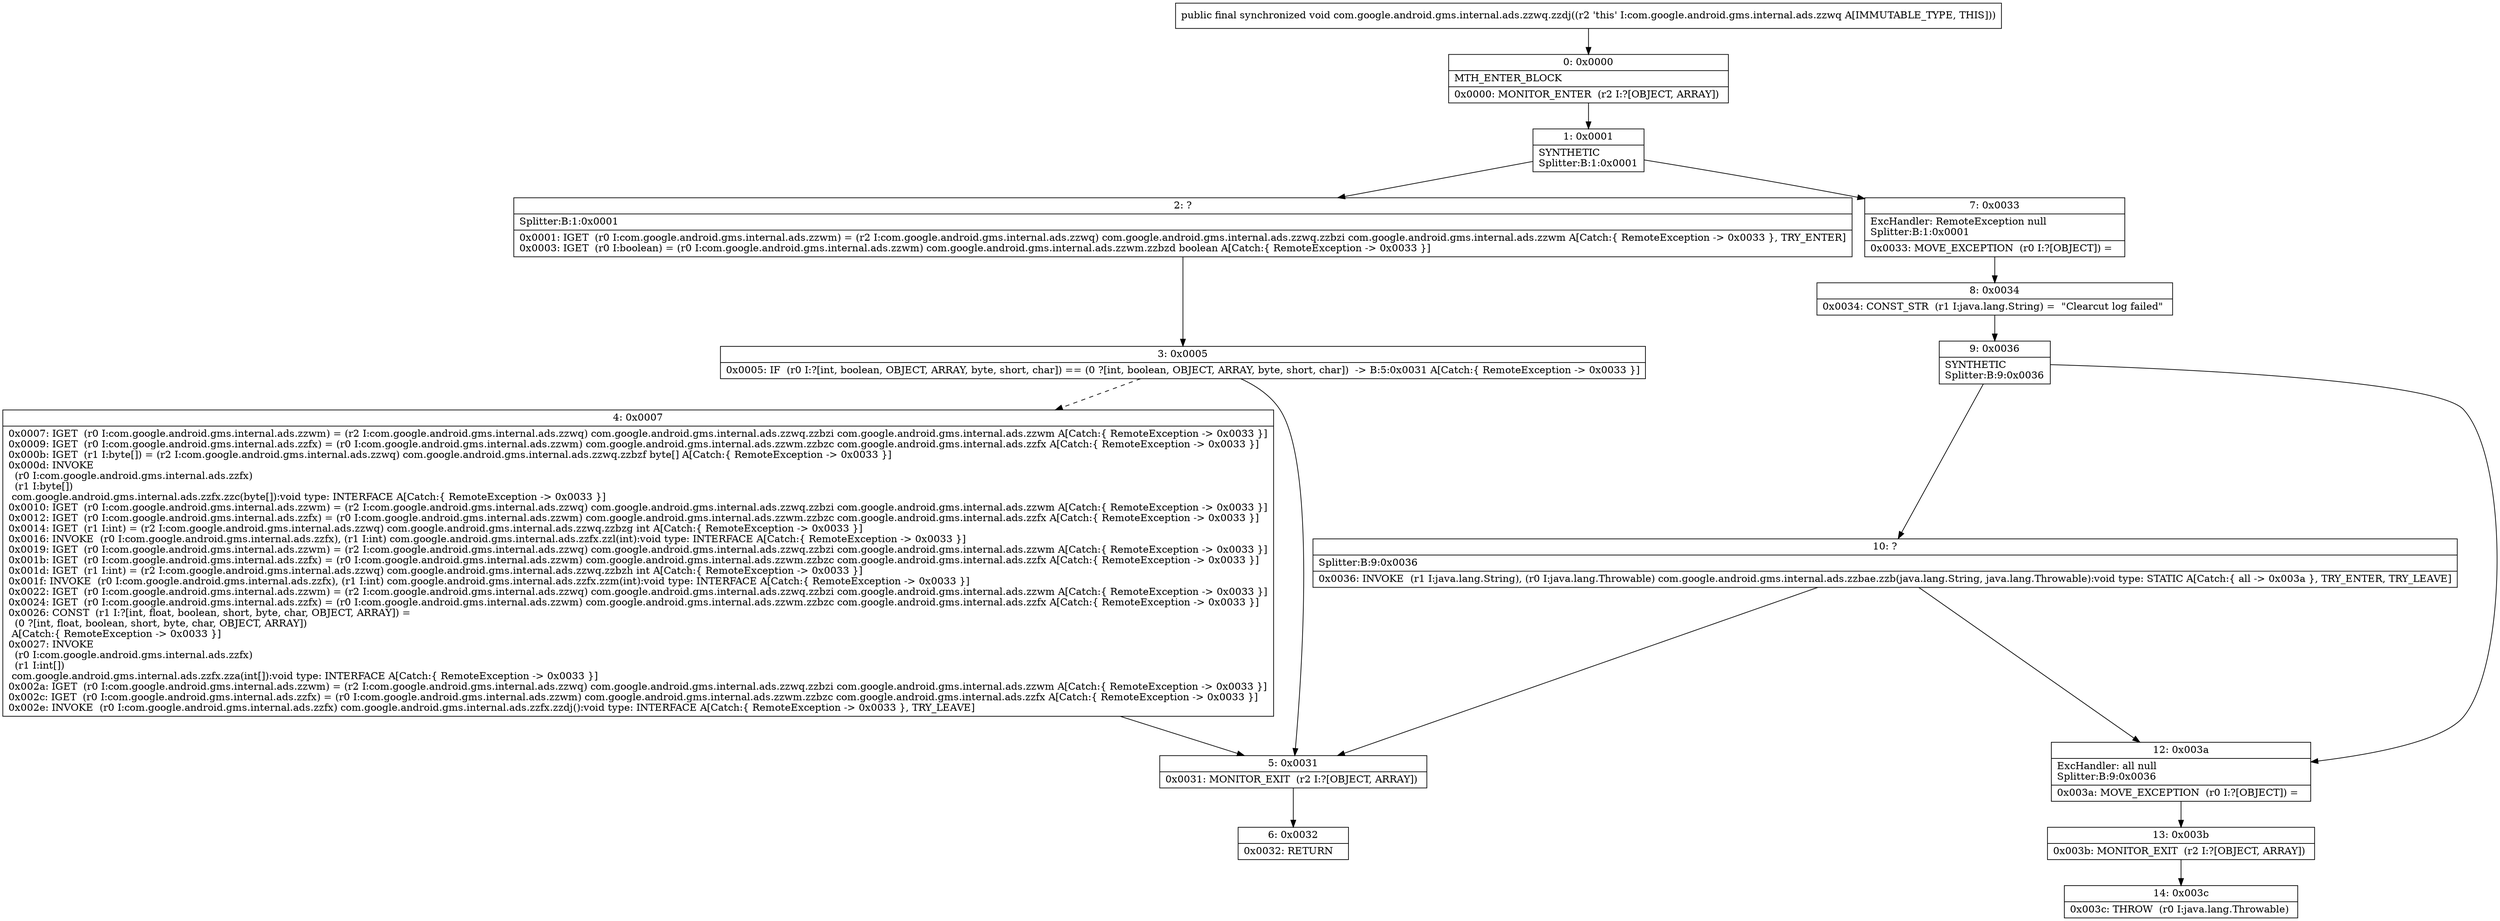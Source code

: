 digraph "CFG forcom.google.android.gms.internal.ads.zzwq.zzdj()V" {
Node_0 [shape=record,label="{0\:\ 0x0000|MTH_ENTER_BLOCK\l|0x0000: MONITOR_ENTER  (r2 I:?[OBJECT, ARRAY]) \l}"];
Node_1 [shape=record,label="{1\:\ 0x0001|SYNTHETIC\lSplitter:B:1:0x0001\l}"];
Node_2 [shape=record,label="{2\:\ ?|Splitter:B:1:0x0001\l|0x0001: IGET  (r0 I:com.google.android.gms.internal.ads.zzwm) = (r2 I:com.google.android.gms.internal.ads.zzwq) com.google.android.gms.internal.ads.zzwq.zzbzi com.google.android.gms.internal.ads.zzwm A[Catch:\{ RemoteException \-\> 0x0033 \}, TRY_ENTER]\l0x0003: IGET  (r0 I:boolean) = (r0 I:com.google.android.gms.internal.ads.zzwm) com.google.android.gms.internal.ads.zzwm.zzbzd boolean A[Catch:\{ RemoteException \-\> 0x0033 \}]\l}"];
Node_3 [shape=record,label="{3\:\ 0x0005|0x0005: IF  (r0 I:?[int, boolean, OBJECT, ARRAY, byte, short, char]) == (0 ?[int, boolean, OBJECT, ARRAY, byte, short, char])  \-\> B:5:0x0031 A[Catch:\{ RemoteException \-\> 0x0033 \}]\l}"];
Node_4 [shape=record,label="{4\:\ 0x0007|0x0007: IGET  (r0 I:com.google.android.gms.internal.ads.zzwm) = (r2 I:com.google.android.gms.internal.ads.zzwq) com.google.android.gms.internal.ads.zzwq.zzbzi com.google.android.gms.internal.ads.zzwm A[Catch:\{ RemoteException \-\> 0x0033 \}]\l0x0009: IGET  (r0 I:com.google.android.gms.internal.ads.zzfx) = (r0 I:com.google.android.gms.internal.ads.zzwm) com.google.android.gms.internal.ads.zzwm.zzbzc com.google.android.gms.internal.ads.zzfx A[Catch:\{ RemoteException \-\> 0x0033 \}]\l0x000b: IGET  (r1 I:byte[]) = (r2 I:com.google.android.gms.internal.ads.zzwq) com.google.android.gms.internal.ads.zzwq.zzbzf byte[] A[Catch:\{ RemoteException \-\> 0x0033 \}]\l0x000d: INVOKE  \l  (r0 I:com.google.android.gms.internal.ads.zzfx)\l  (r1 I:byte[])\l com.google.android.gms.internal.ads.zzfx.zzc(byte[]):void type: INTERFACE A[Catch:\{ RemoteException \-\> 0x0033 \}]\l0x0010: IGET  (r0 I:com.google.android.gms.internal.ads.zzwm) = (r2 I:com.google.android.gms.internal.ads.zzwq) com.google.android.gms.internal.ads.zzwq.zzbzi com.google.android.gms.internal.ads.zzwm A[Catch:\{ RemoteException \-\> 0x0033 \}]\l0x0012: IGET  (r0 I:com.google.android.gms.internal.ads.zzfx) = (r0 I:com.google.android.gms.internal.ads.zzwm) com.google.android.gms.internal.ads.zzwm.zzbzc com.google.android.gms.internal.ads.zzfx A[Catch:\{ RemoteException \-\> 0x0033 \}]\l0x0014: IGET  (r1 I:int) = (r2 I:com.google.android.gms.internal.ads.zzwq) com.google.android.gms.internal.ads.zzwq.zzbzg int A[Catch:\{ RemoteException \-\> 0x0033 \}]\l0x0016: INVOKE  (r0 I:com.google.android.gms.internal.ads.zzfx), (r1 I:int) com.google.android.gms.internal.ads.zzfx.zzl(int):void type: INTERFACE A[Catch:\{ RemoteException \-\> 0x0033 \}]\l0x0019: IGET  (r0 I:com.google.android.gms.internal.ads.zzwm) = (r2 I:com.google.android.gms.internal.ads.zzwq) com.google.android.gms.internal.ads.zzwq.zzbzi com.google.android.gms.internal.ads.zzwm A[Catch:\{ RemoteException \-\> 0x0033 \}]\l0x001b: IGET  (r0 I:com.google.android.gms.internal.ads.zzfx) = (r0 I:com.google.android.gms.internal.ads.zzwm) com.google.android.gms.internal.ads.zzwm.zzbzc com.google.android.gms.internal.ads.zzfx A[Catch:\{ RemoteException \-\> 0x0033 \}]\l0x001d: IGET  (r1 I:int) = (r2 I:com.google.android.gms.internal.ads.zzwq) com.google.android.gms.internal.ads.zzwq.zzbzh int A[Catch:\{ RemoteException \-\> 0x0033 \}]\l0x001f: INVOKE  (r0 I:com.google.android.gms.internal.ads.zzfx), (r1 I:int) com.google.android.gms.internal.ads.zzfx.zzm(int):void type: INTERFACE A[Catch:\{ RemoteException \-\> 0x0033 \}]\l0x0022: IGET  (r0 I:com.google.android.gms.internal.ads.zzwm) = (r2 I:com.google.android.gms.internal.ads.zzwq) com.google.android.gms.internal.ads.zzwq.zzbzi com.google.android.gms.internal.ads.zzwm A[Catch:\{ RemoteException \-\> 0x0033 \}]\l0x0024: IGET  (r0 I:com.google.android.gms.internal.ads.zzfx) = (r0 I:com.google.android.gms.internal.ads.zzwm) com.google.android.gms.internal.ads.zzwm.zzbzc com.google.android.gms.internal.ads.zzfx A[Catch:\{ RemoteException \-\> 0x0033 \}]\l0x0026: CONST  (r1 I:?[int, float, boolean, short, byte, char, OBJECT, ARRAY]) = \l  (0 ?[int, float, boolean, short, byte, char, OBJECT, ARRAY])\l A[Catch:\{ RemoteException \-\> 0x0033 \}]\l0x0027: INVOKE  \l  (r0 I:com.google.android.gms.internal.ads.zzfx)\l  (r1 I:int[])\l com.google.android.gms.internal.ads.zzfx.zza(int[]):void type: INTERFACE A[Catch:\{ RemoteException \-\> 0x0033 \}]\l0x002a: IGET  (r0 I:com.google.android.gms.internal.ads.zzwm) = (r2 I:com.google.android.gms.internal.ads.zzwq) com.google.android.gms.internal.ads.zzwq.zzbzi com.google.android.gms.internal.ads.zzwm A[Catch:\{ RemoteException \-\> 0x0033 \}]\l0x002c: IGET  (r0 I:com.google.android.gms.internal.ads.zzfx) = (r0 I:com.google.android.gms.internal.ads.zzwm) com.google.android.gms.internal.ads.zzwm.zzbzc com.google.android.gms.internal.ads.zzfx A[Catch:\{ RemoteException \-\> 0x0033 \}]\l0x002e: INVOKE  (r0 I:com.google.android.gms.internal.ads.zzfx) com.google.android.gms.internal.ads.zzfx.zzdj():void type: INTERFACE A[Catch:\{ RemoteException \-\> 0x0033 \}, TRY_LEAVE]\l}"];
Node_5 [shape=record,label="{5\:\ 0x0031|0x0031: MONITOR_EXIT  (r2 I:?[OBJECT, ARRAY]) \l}"];
Node_6 [shape=record,label="{6\:\ 0x0032|0x0032: RETURN   \l}"];
Node_7 [shape=record,label="{7\:\ 0x0033|ExcHandler: RemoteException null\lSplitter:B:1:0x0001\l|0x0033: MOVE_EXCEPTION  (r0 I:?[OBJECT]) =  \l}"];
Node_8 [shape=record,label="{8\:\ 0x0034|0x0034: CONST_STR  (r1 I:java.lang.String) =  \"Clearcut log failed\" \l}"];
Node_9 [shape=record,label="{9\:\ 0x0036|SYNTHETIC\lSplitter:B:9:0x0036\l}"];
Node_10 [shape=record,label="{10\:\ ?|Splitter:B:9:0x0036\l|0x0036: INVOKE  (r1 I:java.lang.String), (r0 I:java.lang.Throwable) com.google.android.gms.internal.ads.zzbae.zzb(java.lang.String, java.lang.Throwable):void type: STATIC A[Catch:\{ all \-\> 0x003a \}, TRY_ENTER, TRY_LEAVE]\l}"];
Node_12 [shape=record,label="{12\:\ 0x003a|ExcHandler: all null\lSplitter:B:9:0x0036\l|0x003a: MOVE_EXCEPTION  (r0 I:?[OBJECT]) =  \l}"];
Node_13 [shape=record,label="{13\:\ 0x003b|0x003b: MONITOR_EXIT  (r2 I:?[OBJECT, ARRAY]) \l}"];
Node_14 [shape=record,label="{14\:\ 0x003c|0x003c: THROW  (r0 I:java.lang.Throwable) \l}"];
MethodNode[shape=record,label="{public final synchronized void com.google.android.gms.internal.ads.zzwq.zzdj((r2 'this' I:com.google.android.gms.internal.ads.zzwq A[IMMUTABLE_TYPE, THIS])) }"];
MethodNode -> Node_0;
Node_0 -> Node_1;
Node_1 -> Node_2;
Node_1 -> Node_7;
Node_2 -> Node_3;
Node_3 -> Node_4[style=dashed];
Node_3 -> Node_5;
Node_4 -> Node_5;
Node_5 -> Node_6;
Node_7 -> Node_8;
Node_8 -> Node_9;
Node_9 -> Node_10;
Node_9 -> Node_12;
Node_10 -> Node_12;
Node_10 -> Node_5;
Node_12 -> Node_13;
Node_13 -> Node_14;
}

